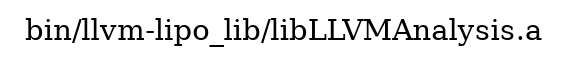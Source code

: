 digraph "bin/llvm-lipo_lib/libLLVMAnalysis.a" {
	label="bin/llvm-lipo_lib/libLLVMAnalysis.a";
	rankdir=LR;

}
